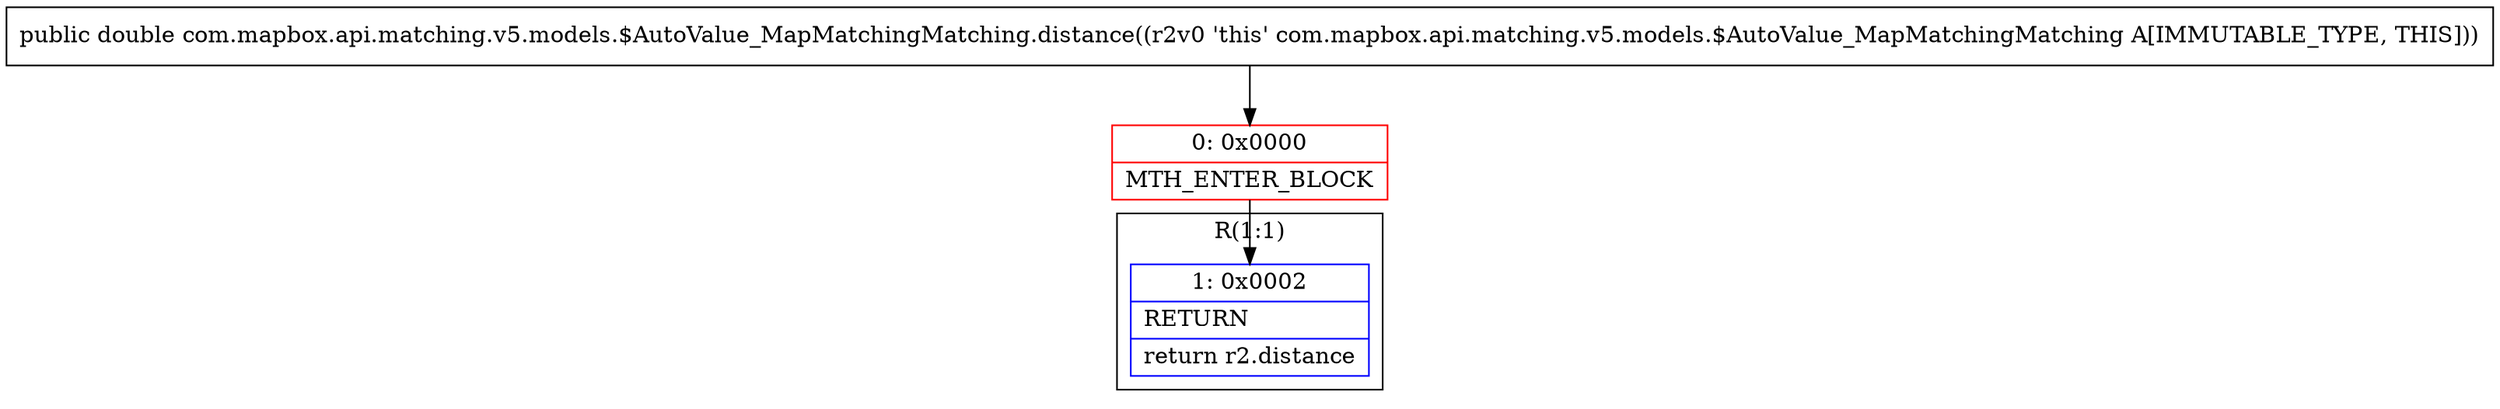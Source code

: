 digraph "CFG forcom.mapbox.api.matching.v5.models.$AutoValue_MapMatchingMatching.distance()D" {
subgraph cluster_Region_920526495 {
label = "R(1:1)";
node [shape=record,color=blue];
Node_1 [shape=record,label="{1\:\ 0x0002|RETURN\l|return r2.distance\l}"];
}
Node_0 [shape=record,color=red,label="{0\:\ 0x0000|MTH_ENTER_BLOCK\l}"];
MethodNode[shape=record,label="{public double com.mapbox.api.matching.v5.models.$AutoValue_MapMatchingMatching.distance((r2v0 'this' com.mapbox.api.matching.v5.models.$AutoValue_MapMatchingMatching A[IMMUTABLE_TYPE, THIS])) }"];
MethodNode -> Node_0;
Node_0 -> Node_1;
}


